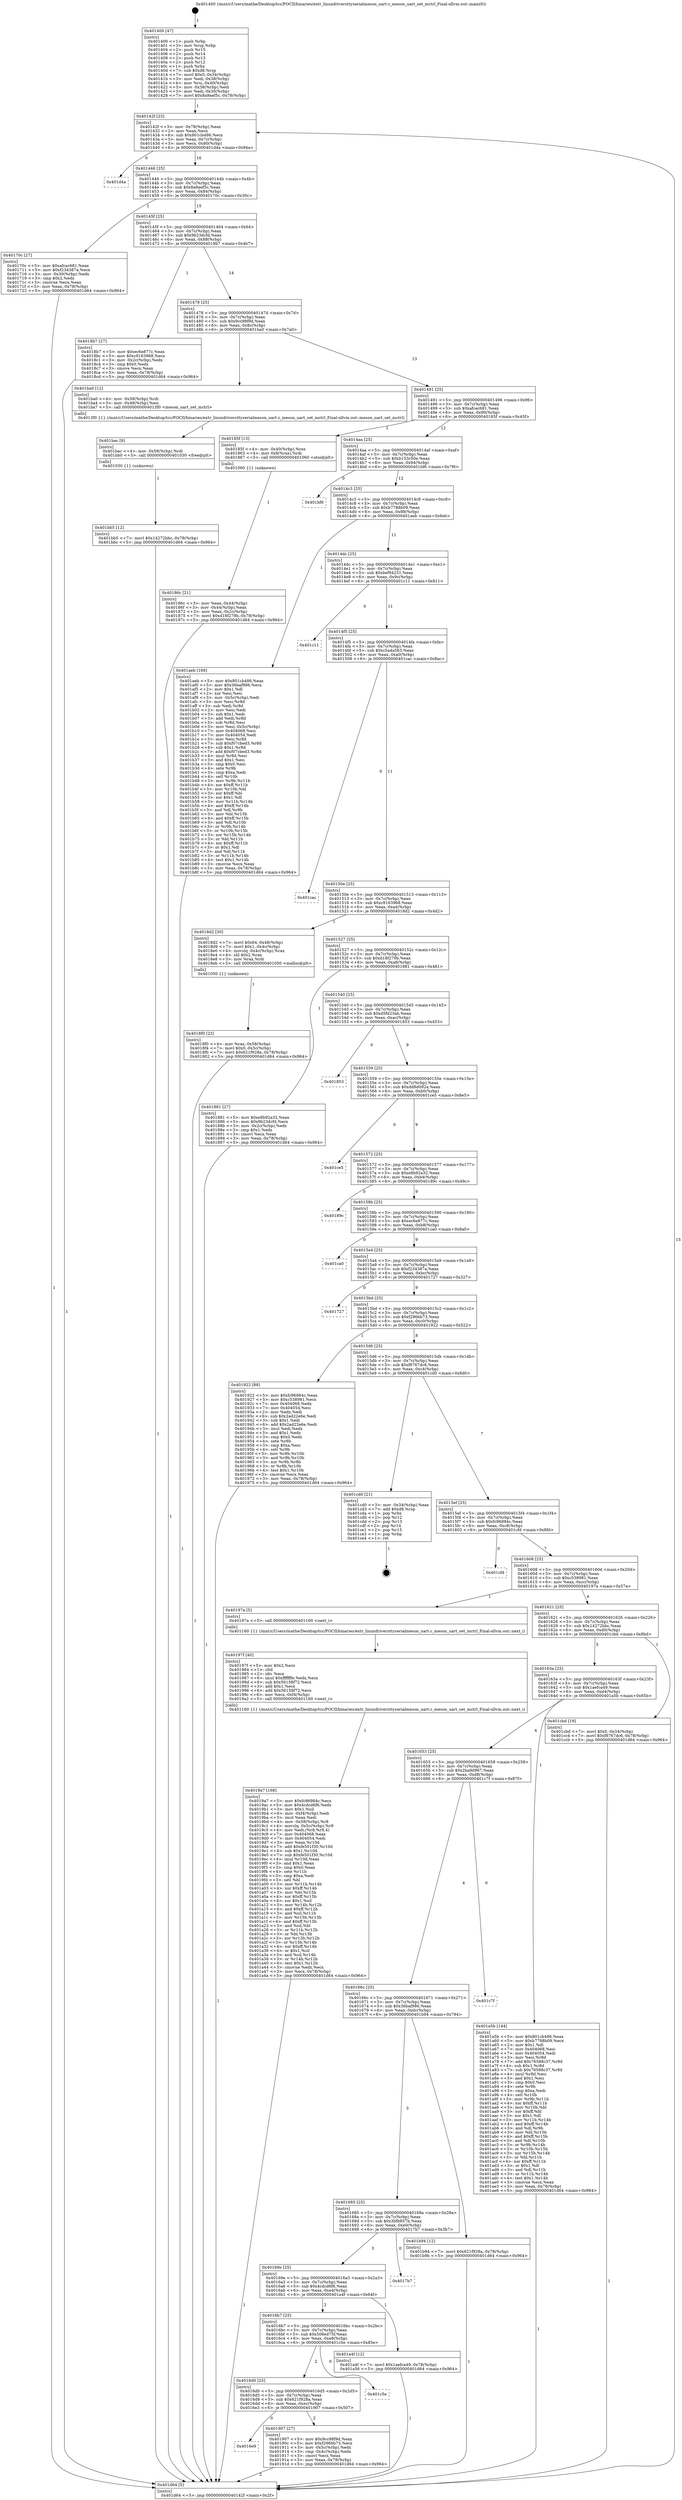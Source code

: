 digraph "0x401400" {
  label = "0x401400 (/mnt/c/Users/mathe/Desktop/tcc/POCII/binaries/extr_linuxdriversttyserialmeson_uart.c_meson_uart_set_mctrl_Final-ollvm.out::main(0))"
  labelloc = "t"
  node[shape=record]

  Entry [label="",width=0.3,height=0.3,shape=circle,fillcolor=black,style=filled]
  "0x40142f" [label="{
     0x40142f [23]\l
     | [instrs]\l
     &nbsp;&nbsp;0x40142f \<+3\>: mov -0x78(%rbp),%eax\l
     &nbsp;&nbsp;0x401432 \<+2\>: mov %eax,%ecx\l
     &nbsp;&nbsp;0x401434 \<+6\>: sub $0x801cb486,%ecx\l
     &nbsp;&nbsp;0x40143a \<+3\>: mov %eax,-0x7c(%rbp)\l
     &nbsp;&nbsp;0x40143d \<+3\>: mov %ecx,-0x80(%rbp)\l
     &nbsp;&nbsp;0x401440 \<+6\>: je 0000000000401d4a \<main+0x94a\>\l
  }"]
  "0x401d4a" [label="{
     0x401d4a\l
  }", style=dashed]
  "0x401446" [label="{
     0x401446 [25]\l
     | [instrs]\l
     &nbsp;&nbsp;0x401446 \<+5\>: jmp 000000000040144b \<main+0x4b\>\l
     &nbsp;&nbsp;0x40144b \<+3\>: mov -0x7c(%rbp),%eax\l
     &nbsp;&nbsp;0x40144e \<+5\>: sub $0x8a9aef5c,%eax\l
     &nbsp;&nbsp;0x401453 \<+6\>: mov %eax,-0x84(%rbp)\l
     &nbsp;&nbsp;0x401459 \<+6\>: je 000000000040170c \<main+0x30c\>\l
  }"]
  Exit [label="",width=0.3,height=0.3,shape=circle,fillcolor=black,style=filled,peripheries=2]
  "0x40170c" [label="{
     0x40170c [27]\l
     | [instrs]\l
     &nbsp;&nbsp;0x40170c \<+5\>: mov $0xafcac681,%eax\l
     &nbsp;&nbsp;0x401711 \<+5\>: mov $0xf234387a,%ecx\l
     &nbsp;&nbsp;0x401716 \<+3\>: mov -0x30(%rbp),%edx\l
     &nbsp;&nbsp;0x401719 \<+3\>: cmp $0x2,%edx\l
     &nbsp;&nbsp;0x40171c \<+3\>: cmovne %ecx,%eax\l
     &nbsp;&nbsp;0x40171f \<+3\>: mov %eax,-0x78(%rbp)\l
     &nbsp;&nbsp;0x401722 \<+5\>: jmp 0000000000401d64 \<main+0x964\>\l
  }"]
  "0x40145f" [label="{
     0x40145f [25]\l
     | [instrs]\l
     &nbsp;&nbsp;0x40145f \<+5\>: jmp 0000000000401464 \<main+0x64\>\l
     &nbsp;&nbsp;0x401464 \<+3\>: mov -0x7c(%rbp),%eax\l
     &nbsp;&nbsp;0x401467 \<+5\>: sub $0x9b23dcfd,%eax\l
     &nbsp;&nbsp;0x40146c \<+6\>: mov %eax,-0x88(%rbp)\l
     &nbsp;&nbsp;0x401472 \<+6\>: je 00000000004018b7 \<main+0x4b7\>\l
  }"]
  "0x401d64" [label="{
     0x401d64 [5]\l
     | [instrs]\l
     &nbsp;&nbsp;0x401d64 \<+5\>: jmp 000000000040142f \<main+0x2f\>\l
  }"]
  "0x401400" [label="{
     0x401400 [47]\l
     | [instrs]\l
     &nbsp;&nbsp;0x401400 \<+1\>: push %rbp\l
     &nbsp;&nbsp;0x401401 \<+3\>: mov %rsp,%rbp\l
     &nbsp;&nbsp;0x401404 \<+2\>: push %r15\l
     &nbsp;&nbsp;0x401406 \<+2\>: push %r14\l
     &nbsp;&nbsp;0x401408 \<+2\>: push %r13\l
     &nbsp;&nbsp;0x40140a \<+2\>: push %r12\l
     &nbsp;&nbsp;0x40140c \<+1\>: push %rbx\l
     &nbsp;&nbsp;0x40140d \<+7\>: sub $0xd8,%rsp\l
     &nbsp;&nbsp;0x401414 \<+7\>: movl $0x0,-0x34(%rbp)\l
     &nbsp;&nbsp;0x40141b \<+3\>: mov %edi,-0x38(%rbp)\l
     &nbsp;&nbsp;0x40141e \<+4\>: mov %rsi,-0x40(%rbp)\l
     &nbsp;&nbsp;0x401422 \<+3\>: mov -0x38(%rbp),%edi\l
     &nbsp;&nbsp;0x401425 \<+3\>: mov %edi,-0x30(%rbp)\l
     &nbsp;&nbsp;0x401428 \<+7\>: movl $0x8a9aef5c,-0x78(%rbp)\l
  }"]
  "0x401bb5" [label="{
     0x401bb5 [12]\l
     | [instrs]\l
     &nbsp;&nbsp;0x401bb5 \<+7\>: movl $0x14272bbc,-0x78(%rbp)\l
     &nbsp;&nbsp;0x401bbc \<+5\>: jmp 0000000000401d64 \<main+0x964\>\l
  }"]
  "0x4018b7" [label="{
     0x4018b7 [27]\l
     | [instrs]\l
     &nbsp;&nbsp;0x4018b7 \<+5\>: mov $0xec6e877c,%eax\l
     &nbsp;&nbsp;0x4018bc \<+5\>: mov $0xc9163968,%ecx\l
     &nbsp;&nbsp;0x4018c1 \<+3\>: mov -0x2c(%rbp),%edx\l
     &nbsp;&nbsp;0x4018c4 \<+3\>: cmp $0x0,%edx\l
     &nbsp;&nbsp;0x4018c7 \<+3\>: cmove %ecx,%eax\l
     &nbsp;&nbsp;0x4018ca \<+3\>: mov %eax,-0x78(%rbp)\l
     &nbsp;&nbsp;0x4018cd \<+5\>: jmp 0000000000401d64 \<main+0x964\>\l
  }"]
  "0x401478" [label="{
     0x401478 [25]\l
     | [instrs]\l
     &nbsp;&nbsp;0x401478 \<+5\>: jmp 000000000040147d \<main+0x7d\>\l
     &nbsp;&nbsp;0x40147d \<+3\>: mov -0x7c(%rbp),%eax\l
     &nbsp;&nbsp;0x401480 \<+5\>: sub $0x9cc98f9d,%eax\l
     &nbsp;&nbsp;0x401485 \<+6\>: mov %eax,-0x8c(%rbp)\l
     &nbsp;&nbsp;0x40148b \<+6\>: je 0000000000401ba0 \<main+0x7a0\>\l
  }"]
  "0x401bac" [label="{
     0x401bac [9]\l
     | [instrs]\l
     &nbsp;&nbsp;0x401bac \<+4\>: mov -0x58(%rbp),%rdi\l
     &nbsp;&nbsp;0x401bb0 \<+5\>: call 0000000000401030 \<free@plt\>\l
     | [calls]\l
     &nbsp;&nbsp;0x401030 \{1\} (unknown)\l
  }"]
  "0x401ba0" [label="{
     0x401ba0 [12]\l
     | [instrs]\l
     &nbsp;&nbsp;0x401ba0 \<+4\>: mov -0x58(%rbp),%rdi\l
     &nbsp;&nbsp;0x401ba4 \<+3\>: mov -0x48(%rbp),%esi\l
     &nbsp;&nbsp;0x401ba7 \<+5\>: call 00000000004013f0 \<meson_uart_set_mctrl\>\l
     | [calls]\l
     &nbsp;&nbsp;0x4013f0 \{1\} (/mnt/c/Users/mathe/Desktop/tcc/POCII/binaries/extr_linuxdriversttyserialmeson_uart.c_meson_uart_set_mctrl_Final-ollvm.out::meson_uart_set_mctrl)\l
  }"]
  "0x401491" [label="{
     0x401491 [25]\l
     | [instrs]\l
     &nbsp;&nbsp;0x401491 \<+5\>: jmp 0000000000401496 \<main+0x96\>\l
     &nbsp;&nbsp;0x401496 \<+3\>: mov -0x7c(%rbp),%eax\l
     &nbsp;&nbsp;0x401499 \<+5\>: sub $0xafcac681,%eax\l
     &nbsp;&nbsp;0x40149e \<+6\>: mov %eax,-0x90(%rbp)\l
     &nbsp;&nbsp;0x4014a4 \<+6\>: je 000000000040185f \<main+0x45f\>\l
  }"]
  "0x4019a7" [label="{
     0x4019a7 [168]\l
     | [instrs]\l
     &nbsp;&nbsp;0x4019a7 \<+5\>: mov $0xfc96984c,%ecx\l
     &nbsp;&nbsp;0x4019ac \<+5\>: mov $0x4cdcd6f6,%edx\l
     &nbsp;&nbsp;0x4019b1 \<+3\>: mov $0x1,%sil\l
     &nbsp;&nbsp;0x4019b4 \<+6\>: mov -0xf4(%rbp),%edi\l
     &nbsp;&nbsp;0x4019ba \<+3\>: imul %eax,%edi\l
     &nbsp;&nbsp;0x4019bd \<+4\>: mov -0x58(%rbp),%r8\l
     &nbsp;&nbsp;0x4019c1 \<+4\>: movslq -0x5c(%rbp),%r9\l
     &nbsp;&nbsp;0x4019c5 \<+4\>: mov %edi,(%r8,%r9,4)\l
     &nbsp;&nbsp;0x4019c9 \<+7\>: mov 0x404068,%eax\l
     &nbsp;&nbsp;0x4019d0 \<+7\>: mov 0x404054,%edi\l
     &nbsp;&nbsp;0x4019d7 \<+3\>: mov %eax,%r10d\l
     &nbsp;&nbsp;0x4019da \<+7\>: add $0xfe501f30,%r10d\l
     &nbsp;&nbsp;0x4019e1 \<+4\>: sub $0x1,%r10d\l
     &nbsp;&nbsp;0x4019e5 \<+7\>: sub $0xfe501f30,%r10d\l
     &nbsp;&nbsp;0x4019ec \<+4\>: imul %r10d,%eax\l
     &nbsp;&nbsp;0x4019f0 \<+3\>: and $0x1,%eax\l
     &nbsp;&nbsp;0x4019f3 \<+3\>: cmp $0x0,%eax\l
     &nbsp;&nbsp;0x4019f6 \<+4\>: sete %r11b\l
     &nbsp;&nbsp;0x4019fa \<+3\>: cmp $0xa,%edi\l
     &nbsp;&nbsp;0x4019fd \<+3\>: setl %bl\l
     &nbsp;&nbsp;0x401a00 \<+3\>: mov %r11b,%r14b\l
     &nbsp;&nbsp;0x401a03 \<+4\>: xor $0xff,%r14b\l
     &nbsp;&nbsp;0x401a07 \<+3\>: mov %bl,%r15b\l
     &nbsp;&nbsp;0x401a0a \<+4\>: xor $0xff,%r15b\l
     &nbsp;&nbsp;0x401a0e \<+4\>: xor $0x1,%sil\l
     &nbsp;&nbsp;0x401a12 \<+3\>: mov %r14b,%r12b\l
     &nbsp;&nbsp;0x401a15 \<+4\>: and $0xff,%r12b\l
     &nbsp;&nbsp;0x401a19 \<+3\>: and %sil,%r11b\l
     &nbsp;&nbsp;0x401a1c \<+3\>: mov %r15b,%r13b\l
     &nbsp;&nbsp;0x401a1f \<+4\>: and $0xff,%r13b\l
     &nbsp;&nbsp;0x401a23 \<+3\>: and %sil,%bl\l
     &nbsp;&nbsp;0x401a26 \<+3\>: or %r11b,%r12b\l
     &nbsp;&nbsp;0x401a29 \<+3\>: or %bl,%r13b\l
     &nbsp;&nbsp;0x401a2c \<+3\>: xor %r13b,%r12b\l
     &nbsp;&nbsp;0x401a2f \<+3\>: or %r15b,%r14b\l
     &nbsp;&nbsp;0x401a32 \<+4\>: xor $0xff,%r14b\l
     &nbsp;&nbsp;0x401a36 \<+4\>: or $0x1,%sil\l
     &nbsp;&nbsp;0x401a3a \<+3\>: and %sil,%r14b\l
     &nbsp;&nbsp;0x401a3d \<+3\>: or %r14b,%r12b\l
     &nbsp;&nbsp;0x401a40 \<+4\>: test $0x1,%r12b\l
     &nbsp;&nbsp;0x401a44 \<+3\>: cmovne %edx,%ecx\l
     &nbsp;&nbsp;0x401a47 \<+3\>: mov %ecx,-0x78(%rbp)\l
     &nbsp;&nbsp;0x401a4a \<+5\>: jmp 0000000000401d64 \<main+0x964\>\l
  }"]
  "0x40185f" [label="{
     0x40185f [13]\l
     | [instrs]\l
     &nbsp;&nbsp;0x40185f \<+4\>: mov -0x40(%rbp),%rax\l
     &nbsp;&nbsp;0x401863 \<+4\>: mov 0x8(%rax),%rdi\l
     &nbsp;&nbsp;0x401867 \<+5\>: call 0000000000401060 \<atoi@plt\>\l
     | [calls]\l
     &nbsp;&nbsp;0x401060 \{1\} (unknown)\l
  }"]
  "0x4014aa" [label="{
     0x4014aa [25]\l
     | [instrs]\l
     &nbsp;&nbsp;0x4014aa \<+5\>: jmp 00000000004014af \<main+0xaf\>\l
     &nbsp;&nbsp;0x4014af \<+3\>: mov -0x7c(%rbp),%eax\l
     &nbsp;&nbsp;0x4014b2 \<+5\>: sub $0xb153c50e,%eax\l
     &nbsp;&nbsp;0x4014b7 \<+6\>: mov %eax,-0x94(%rbp)\l
     &nbsp;&nbsp;0x4014bd \<+6\>: je 0000000000401bf6 \<main+0x7f6\>\l
  }"]
  "0x40186c" [label="{
     0x40186c [21]\l
     | [instrs]\l
     &nbsp;&nbsp;0x40186c \<+3\>: mov %eax,-0x44(%rbp)\l
     &nbsp;&nbsp;0x40186f \<+3\>: mov -0x44(%rbp),%eax\l
     &nbsp;&nbsp;0x401872 \<+3\>: mov %eax,-0x2c(%rbp)\l
     &nbsp;&nbsp;0x401875 \<+7\>: movl $0xd18f279b,-0x78(%rbp)\l
     &nbsp;&nbsp;0x40187c \<+5\>: jmp 0000000000401d64 \<main+0x964\>\l
  }"]
  "0x40197f" [label="{
     0x40197f [40]\l
     | [instrs]\l
     &nbsp;&nbsp;0x40197f \<+5\>: mov $0x2,%ecx\l
     &nbsp;&nbsp;0x401984 \<+1\>: cltd\l
     &nbsp;&nbsp;0x401985 \<+2\>: idiv %ecx\l
     &nbsp;&nbsp;0x401987 \<+6\>: imul $0xfffffffe,%edx,%ecx\l
     &nbsp;&nbsp;0x40198d \<+6\>: sub $0x56158f72,%ecx\l
     &nbsp;&nbsp;0x401993 \<+3\>: add $0x1,%ecx\l
     &nbsp;&nbsp;0x401996 \<+6\>: add $0x56158f72,%ecx\l
     &nbsp;&nbsp;0x40199c \<+6\>: mov %ecx,-0xf4(%rbp)\l
     &nbsp;&nbsp;0x4019a2 \<+5\>: call 0000000000401160 \<next_i\>\l
     | [calls]\l
     &nbsp;&nbsp;0x401160 \{1\} (/mnt/c/Users/mathe/Desktop/tcc/POCII/binaries/extr_linuxdriversttyserialmeson_uart.c_meson_uart_set_mctrl_Final-ollvm.out::next_i)\l
  }"]
  "0x401bf6" [label="{
     0x401bf6\l
  }", style=dashed]
  "0x4014c3" [label="{
     0x4014c3 [25]\l
     | [instrs]\l
     &nbsp;&nbsp;0x4014c3 \<+5\>: jmp 00000000004014c8 \<main+0xc8\>\l
     &nbsp;&nbsp;0x4014c8 \<+3\>: mov -0x7c(%rbp),%eax\l
     &nbsp;&nbsp;0x4014cb \<+5\>: sub $0xb7788b09,%eax\l
     &nbsp;&nbsp;0x4014d0 \<+6\>: mov %eax,-0x98(%rbp)\l
     &nbsp;&nbsp;0x4014d6 \<+6\>: je 0000000000401aeb \<main+0x6eb\>\l
  }"]
  "0x4016e9" [label="{
     0x4016e9\l
  }", style=dashed]
  "0x401aeb" [label="{
     0x401aeb [169]\l
     | [instrs]\l
     &nbsp;&nbsp;0x401aeb \<+5\>: mov $0x801cb486,%eax\l
     &nbsp;&nbsp;0x401af0 \<+5\>: mov $0x36baf986,%ecx\l
     &nbsp;&nbsp;0x401af5 \<+2\>: mov $0x1,%dl\l
     &nbsp;&nbsp;0x401af7 \<+2\>: xor %esi,%esi\l
     &nbsp;&nbsp;0x401af9 \<+3\>: mov -0x5c(%rbp),%edi\l
     &nbsp;&nbsp;0x401afc \<+3\>: mov %esi,%r8d\l
     &nbsp;&nbsp;0x401aff \<+3\>: sub %edi,%r8d\l
     &nbsp;&nbsp;0x401b02 \<+2\>: mov %esi,%edi\l
     &nbsp;&nbsp;0x401b04 \<+3\>: sub $0x1,%edi\l
     &nbsp;&nbsp;0x401b07 \<+3\>: add %edi,%r8d\l
     &nbsp;&nbsp;0x401b0a \<+3\>: sub %r8d,%esi\l
     &nbsp;&nbsp;0x401b0d \<+3\>: mov %esi,-0x5c(%rbp)\l
     &nbsp;&nbsp;0x401b10 \<+7\>: mov 0x404068,%esi\l
     &nbsp;&nbsp;0x401b17 \<+7\>: mov 0x404054,%edi\l
     &nbsp;&nbsp;0x401b1e \<+3\>: mov %esi,%r8d\l
     &nbsp;&nbsp;0x401b21 \<+7\>: sub $0xf07cbed3,%r8d\l
     &nbsp;&nbsp;0x401b28 \<+4\>: sub $0x1,%r8d\l
     &nbsp;&nbsp;0x401b2c \<+7\>: add $0xf07cbed3,%r8d\l
     &nbsp;&nbsp;0x401b33 \<+4\>: imul %r8d,%esi\l
     &nbsp;&nbsp;0x401b37 \<+3\>: and $0x1,%esi\l
     &nbsp;&nbsp;0x401b3a \<+3\>: cmp $0x0,%esi\l
     &nbsp;&nbsp;0x401b3d \<+4\>: sete %r9b\l
     &nbsp;&nbsp;0x401b41 \<+3\>: cmp $0xa,%edi\l
     &nbsp;&nbsp;0x401b44 \<+4\>: setl %r10b\l
     &nbsp;&nbsp;0x401b48 \<+3\>: mov %r9b,%r11b\l
     &nbsp;&nbsp;0x401b4b \<+4\>: xor $0xff,%r11b\l
     &nbsp;&nbsp;0x401b4f \<+3\>: mov %r10b,%bl\l
     &nbsp;&nbsp;0x401b52 \<+3\>: xor $0xff,%bl\l
     &nbsp;&nbsp;0x401b55 \<+3\>: xor $0x1,%dl\l
     &nbsp;&nbsp;0x401b58 \<+3\>: mov %r11b,%r14b\l
     &nbsp;&nbsp;0x401b5b \<+4\>: and $0xff,%r14b\l
     &nbsp;&nbsp;0x401b5f \<+3\>: and %dl,%r9b\l
     &nbsp;&nbsp;0x401b62 \<+3\>: mov %bl,%r15b\l
     &nbsp;&nbsp;0x401b65 \<+4\>: and $0xff,%r15b\l
     &nbsp;&nbsp;0x401b69 \<+3\>: and %dl,%r10b\l
     &nbsp;&nbsp;0x401b6c \<+3\>: or %r9b,%r14b\l
     &nbsp;&nbsp;0x401b6f \<+3\>: or %r10b,%r15b\l
     &nbsp;&nbsp;0x401b72 \<+3\>: xor %r15b,%r14b\l
     &nbsp;&nbsp;0x401b75 \<+3\>: or %bl,%r11b\l
     &nbsp;&nbsp;0x401b78 \<+4\>: xor $0xff,%r11b\l
     &nbsp;&nbsp;0x401b7c \<+3\>: or $0x1,%dl\l
     &nbsp;&nbsp;0x401b7f \<+3\>: and %dl,%r11b\l
     &nbsp;&nbsp;0x401b82 \<+3\>: or %r11b,%r14b\l
     &nbsp;&nbsp;0x401b85 \<+4\>: test $0x1,%r14b\l
     &nbsp;&nbsp;0x401b89 \<+3\>: cmovne %ecx,%eax\l
     &nbsp;&nbsp;0x401b8c \<+3\>: mov %eax,-0x78(%rbp)\l
     &nbsp;&nbsp;0x401b8f \<+5\>: jmp 0000000000401d64 \<main+0x964\>\l
  }"]
  "0x4014dc" [label="{
     0x4014dc [25]\l
     | [instrs]\l
     &nbsp;&nbsp;0x4014dc \<+5\>: jmp 00000000004014e1 \<main+0xe1\>\l
     &nbsp;&nbsp;0x4014e1 \<+3\>: mov -0x7c(%rbp),%eax\l
     &nbsp;&nbsp;0x4014e4 \<+5\>: sub $0xbef94231,%eax\l
     &nbsp;&nbsp;0x4014e9 \<+6\>: mov %eax,-0x9c(%rbp)\l
     &nbsp;&nbsp;0x4014ef \<+6\>: je 0000000000401c11 \<main+0x811\>\l
  }"]
  "0x401907" [label="{
     0x401907 [27]\l
     | [instrs]\l
     &nbsp;&nbsp;0x401907 \<+5\>: mov $0x9cc98f9d,%eax\l
     &nbsp;&nbsp;0x40190c \<+5\>: mov $0xf296bb73,%ecx\l
     &nbsp;&nbsp;0x401911 \<+3\>: mov -0x5c(%rbp),%edx\l
     &nbsp;&nbsp;0x401914 \<+3\>: cmp -0x4c(%rbp),%edx\l
     &nbsp;&nbsp;0x401917 \<+3\>: cmovl %ecx,%eax\l
     &nbsp;&nbsp;0x40191a \<+3\>: mov %eax,-0x78(%rbp)\l
     &nbsp;&nbsp;0x40191d \<+5\>: jmp 0000000000401d64 \<main+0x964\>\l
  }"]
  "0x401c11" [label="{
     0x401c11\l
  }", style=dashed]
  "0x4014f5" [label="{
     0x4014f5 [25]\l
     | [instrs]\l
     &nbsp;&nbsp;0x4014f5 \<+5\>: jmp 00000000004014fa \<main+0xfa\>\l
     &nbsp;&nbsp;0x4014fa \<+3\>: mov -0x7c(%rbp),%eax\l
     &nbsp;&nbsp;0x4014fd \<+5\>: sub $0xc5a4a563,%eax\l
     &nbsp;&nbsp;0x401502 \<+6\>: mov %eax,-0xa0(%rbp)\l
     &nbsp;&nbsp;0x401508 \<+6\>: je 0000000000401cac \<main+0x8ac\>\l
  }"]
  "0x4016d0" [label="{
     0x4016d0 [25]\l
     | [instrs]\l
     &nbsp;&nbsp;0x4016d0 \<+5\>: jmp 00000000004016d5 \<main+0x2d5\>\l
     &nbsp;&nbsp;0x4016d5 \<+3\>: mov -0x7c(%rbp),%eax\l
     &nbsp;&nbsp;0x4016d8 \<+5\>: sub $0x621f928a,%eax\l
     &nbsp;&nbsp;0x4016dd \<+6\>: mov %eax,-0xec(%rbp)\l
     &nbsp;&nbsp;0x4016e3 \<+6\>: je 0000000000401907 \<main+0x507\>\l
  }"]
  "0x401cac" [label="{
     0x401cac\l
  }", style=dashed]
  "0x40150e" [label="{
     0x40150e [25]\l
     | [instrs]\l
     &nbsp;&nbsp;0x40150e \<+5\>: jmp 0000000000401513 \<main+0x113\>\l
     &nbsp;&nbsp;0x401513 \<+3\>: mov -0x7c(%rbp),%eax\l
     &nbsp;&nbsp;0x401516 \<+5\>: sub $0xc9163968,%eax\l
     &nbsp;&nbsp;0x40151b \<+6\>: mov %eax,-0xa4(%rbp)\l
     &nbsp;&nbsp;0x401521 \<+6\>: je 00000000004018d2 \<main+0x4d2\>\l
  }"]
  "0x401c5e" [label="{
     0x401c5e\l
  }", style=dashed]
  "0x4018d2" [label="{
     0x4018d2 [30]\l
     | [instrs]\l
     &nbsp;&nbsp;0x4018d2 \<+7\>: movl $0x64,-0x48(%rbp)\l
     &nbsp;&nbsp;0x4018d9 \<+7\>: movl $0x1,-0x4c(%rbp)\l
     &nbsp;&nbsp;0x4018e0 \<+4\>: movslq -0x4c(%rbp),%rax\l
     &nbsp;&nbsp;0x4018e4 \<+4\>: shl $0x2,%rax\l
     &nbsp;&nbsp;0x4018e8 \<+3\>: mov %rax,%rdi\l
     &nbsp;&nbsp;0x4018eb \<+5\>: call 0000000000401050 \<malloc@plt\>\l
     | [calls]\l
     &nbsp;&nbsp;0x401050 \{1\} (unknown)\l
  }"]
  "0x401527" [label="{
     0x401527 [25]\l
     | [instrs]\l
     &nbsp;&nbsp;0x401527 \<+5\>: jmp 000000000040152c \<main+0x12c\>\l
     &nbsp;&nbsp;0x40152c \<+3\>: mov -0x7c(%rbp),%eax\l
     &nbsp;&nbsp;0x40152f \<+5\>: sub $0xd18f279b,%eax\l
     &nbsp;&nbsp;0x401534 \<+6\>: mov %eax,-0xa8(%rbp)\l
     &nbsp;&nbsp;0x40153a \<+6\>: je 0000000000401881 \<main+0x481\>\l
  }"]
  "0x4016b7" [label="{
     0x4016b7 [25]\l
     | [instrs]\l
     &nbsp;&nbsp;0x4016b7 \<+5\>: jmp 00000000004016bc \<main+0x2bc\>\l
     &nbsp;&nbsp;0x4016bc \<+3\>: mov -0x7c(%rbp),%eax\l
     &nbsp;&nbsp;0x4016bf \<+5\>: sub $0x508ed75f,%eax\l
     &nbsp;&nbsp;0x4016c4 \<+6\>: mov %eax,-0xe8(%rbp)\l
     &nbsp;&nbsp;0x4016ca \<+6\>: je 0000000000401c5e \<main+0x85e\>\l
  }"]
  "0x401881" [label="{
     0x401881 [27]\l
     | [instrs]\l
     &nbsp;&nbsp;0x401881 \<+5\>: mov $0xe8b92a32,%eax\l
     &nbsp;&nbsp;0x401886 \<+5\>: mov $0x9b23dcfd,%ecx\l
     &nbsp;&nbsp;0x40188b \<+3\>: mov -0x2c(%rbp),%edx\l
     &nbsp;&nbsp;0x40188e \<+3\>: cmp $0x1,%edx\l
     &nbsp;&nbsp;0x401891 \<+3\>: cmovl %ecx,%eax\l
     &nbsp;&nbsp;0x401894 \<+3\>: mov %eax,-0x78(%rbp)\l
     &nbsp;&nbsp;0x401897 \<+5\>: jmp 0000000000401d64 \<main+0x964\>\l
  }"]
  "0x401540" [label="{
     0x401540 [25]\l
     | [instrs]\l
     &nbsp;&nbsp;0x401540 \<+5\>: jmp 0000000000401545 \<main+0x145\>\l
     &nbsp;&nbsp;0x401545 \<+3\>: mov -0x7c(%rbp),%eax\l
     &nbsp;&nbsp;0x401548 \<+5\>: sub $0xd5fd23ab,%eax\l
     &nbsp;&nbsp;0x40154d \<+6\>: mov %eax,-0xac(%rbp)\l
     &nbsp;&nbsp;0x401553 \<+6\>: je 0000000000401853 \<main+0x453\>\l
  }"]
  "0x4018f0" [label="{
     0x4018f0 [23]\l
     | [instrs]\l
     &nbsp;&nbsp;0x4018f0 \<+4\>: mov %rax,-0x58(%rbp)\l
     &nbsp;&nbsp;0x4018f4 \<+7\>: movl $0x0,-0x5c(%rbp)\l
     &nbsp;&nbsp;0x4018fb \<+7\>: movl $0x621f928a,-0x78(%rbp)\l
     &nbsp;&nbsp;0x401902 \<+5\>: jmp 0000000000401d64 \<main+0x964\>\l
  }"]
  "0x401a4f" [label="{
     0x401a4f [12]\l
     | [instrs]\l
     &nbsp;&nbsp;0x401a4f \<+7\>: movl $0x1aefca49,-0x78(%rbp)\l
     &nbsp;&nbsp;0x401a56 \<+5\>: jmp 0000000000401d64 \<main+0x964\>\l
  }"]
  "0x401853" [label="{
     0x401853\l
  }", style=dashed]
  "0x401559" [label="{
     0x401559 [25]\l
     | [instrs]\l
     &nbsp;&nbsp;0x401559 \<+5\>: jmp 000000000040155e \<main+0x15e\>\l
     &nbsp;&nbsp;0x40155e \<+3\>: mov -0x7c(%rbp),%eax\l
     &nbsp;&nbsp;0x401561 \<+5\>: sub $0xdd8d092a,%eax\l
     &nbsp;&nbsp;0x401566 \<+6\>: mov %eax,-0xb0(%rbp)\l
     &nbsp;&nbsp;0x40156c \<+6\>: je 0000000000401ce5 \<main+0x8e5\>\l
  }"]
  "0x40169e" [label="{
     0x40169e [25]\l
     | [instrs]\l
     &nbsp;&nbsp;0x40169e \<+5\>: jmp 00000000004016a3 \<main+0x2a3\>\l
     &nbsp;&nbsp;0x4016a3 \<+3\>: mov -0x7c(%rbp),%eax\l
     &nbsp;&nbsp;0x4016a6 \<+5\>: sub $0x4cdcd6f6,%eax\l
     &nbsp;&nbsp;0x4016ab \<+6\>: mov %eax,-0xe4(%rbp)\l
     &nbsp;&nbsp;0x4016b1 \<+6\>: je 0000000000401a4f \<main+0x64f\>\l
  }"]
  "0x401ce5" [label="{
     0x401ce5\l
  }", style=dashed]
  "0x401572" [label="{
     0x401572 [25]\l
     | [instrs]\l
     &nbsp;&nbsp;0x401572 \<+5\>: jmp 0000000000401577 \<main+0x177\>\l
     &nbsp;&nbsp;0x401577 \<+3\>: mov -0x7c(%rbp),%eax\l
     &nbsp;&nbsp;0x40157a \<+5\>: sub $0xe8b92a32,%eax\l
     &nbsp;&nbsp;0x40157f \<+6\>: mov %eax,-0xb4(%rbp)\l
     &nbsp;&nbsp;0x401585 \<+6\>: je 000000000040189c \<main+0x49c\>\l
  }"]
  "0x4017b7" [label="{
     0x4017b7\l
  }", style=dashed]
  "0x40189c" [label="{
     0x40189c\l
  }", style=dashed]
  "0x40158b" [label="{
     0x40158b [25]\l
     | [instrs]\l
     &nbsp;&nbsp;0x40158b \<+5\>: jmp 0000000000401590 \<main+0x190\>\l
     &nbsp;&nbsp;0x401590 \<+3\>: mov -0x7c(%rbp),%eax\l
     &nbsp;&nbsp;0x401593 \<+5\>: sub $0xec6e877c,%eax\l
     &nbsp;&nbsp;0x401598 \<+6\>: mov %eax,-0xb8(%rbp)\l
     &nbsp;&nbsp;0x40159e \<+6\>: je 0000000000401ca0 \<main+0x8a0\>\l
  }"]
  "0x401685" [label="{
     0x401685 [25]\l
     | [instrs]\l
     &nbsp;&nbsp;0x401685 \<+5\>: jmp 000000000040168a \<main+0x28a\>\l
     &nbsp;&nbsp;0x40168a \<+3\>: mov -0x7c(%rbp),%eax\l
     &nbsp;&nbsp;0x40168d \<+5\>: sub $0x3bfb857b,%eax\l
     &nbsp;&nbsp;0x401692 \<+6\>: mov %eax,-0xe0(%rbp)\l
     &nbsp;&nbsp;0x401698 \<+6\>: je 00000000004017b7 \<main+0x3b7\>\l
  }"]
  "0x401ca0" [label="{
     0x401ca0\l
  }", style=dashed]
  "0x4015a4" [label="{
     0x4015a4 [25]\l
     | [instrs]\l
     &nbsp;&nbsp;0x4015a4 \<+5\>: jmp 00000000004015a9 \<main+0x1a9\>\l
     &nbsp;&nbsp;0x4015a9 \<+3\>: mov -0x7c(%rbp),%eax\l
     &nbsp;&nbsp;0x4015ac \<+5\>: sub $0xf234387a,%eax\l
     &nbsp;&nbsp;0x4015b1 \<+6\>: mov %eax,-0xbc(%rbp)\l
     &nbsp;&nbsp;0x4015b7 \<+6\>: je 0000000000401727 \<main+0x327\>\l
  }"]
  "0x401b94" [label="{
     0x401b94 [12]\l
     | [instrs]\l
     &nbsp;&nbsp;0x401b94 \<+7\>: movl $0x621f928a,-0x78(%rbp)\l
     &nbsp;&nbsp;0x401b9b \<+5\>: jmp 0000000000401d64 \<main+0x964\>\l
  }"]
  "0x401727" [label="{
     0x401727\l
  }", style=dashed]
  "0x4015bd" [label="{
     0x4015bd [25]\l
     | [instrs]\l
     &nbsp;&nbsp;0x4015bd \<+5\>: jmp 00000000004015c2 \<main+0x1c2\>\l
     &nbsp;&nbsp;0x4015c2 \<+3\>: mov -0x7c(%rbp),%eax\l
     &nbsp;&nbsp;0x4015c5 \<+5\>: sub $0xf296bb73,%eax\l
     &nbsp;&nbsp;0x4015ca \<+6\>: mov %eax,-0xc0(%rbp)\l
     &nbsp;&nbsp;0x4015d0 \<+6\>: je 0000000000401922 \<main+0x522\>\l
  }"]
  "0x40166c" [label="{
     0x40166c [25]\l
     | [instrs]\l
     &nbsp;&nbsp;0x40166c \<+5\>: jmp 0000000000401671 \<main+0x271\>\l
     &nbsp;&nbsp;0x401671 \<+3\>: mov -0x7c(%rbp),%eax\l
     &nbsp;&nbsp;0x401674 \<+5\>: sub $0x36baf986,%eax\l
     &nbsp;&nbsp;0x401679 \<+6\>: mov %eax,-0xdc(%rbp)\l
     &nbsp;&nbsp;0x40167f \<+6\>: je 0000000000401b94 \<main+0x794\>\l
  }"]
  "0x401922" [label="{
     0x401922 [88]\l
     | [instrs]\l
     &nbsp;&nbsp;0x401922 \<+5\>: mov $0xfc96984c,%eax\l
     &nbsp;&nbsp;0x401927 \<+5\>: mov $0xc538981,%ecx\l
     &nbsp;&nbsp;0x40192c \<+7\>: mov 0x404068,%edx\l
     &nbsp;&nbsp;0x401933 \<+7\>: mov 0x404054,%esi\l
     &nbsp;&nbsp;0x40193a \<+2\>: mov %edx,%edi\l
     &nbsp;&nbsp;0x40193c \<+6\>: sub $0x2ad22e6e,%edi\l
     &nbsp;&nbsp;0x401942 \<+3\>: sub $0x1,%edi\l
     &nbsp;&nbsp;0x401945 \<+6\>: add $0x2ad22e6e,%edi\l
     &nbsp;&nbsp;0x40194b \<+3\>: imul %edi,%edx\l
     &nbsp;&nbsp;0x40194e \<+3\>: and $0x1,%edx\l
     &nbsp;&nbsp;0x401951 \<+3\>: cmp $0x0,%edx\l
     &nbsp;&nbsp;0x401954 \<+4\>: sete %r8b\l
     &nbsp;&nbsp;0x401958 \<+3\>: cmp $0xa,%esi\l
     &nbsp;&nbsp;0x40195b \<+4\>: setl %r9b\l
     &nbsp;&nbsp;0x40195f \<+3\>: mov %r8b,%r10b\l
     &nbsp;&nbsp;0x401962 \<+3\>: and %r9b,%r10b\l
     &nbsp;&nbsp;0x401965 \<+3\>: xor %r9b,%r8b\l
     &nbsp;&nbsp;0x401968 \<+3\>: or %r8b,%r10b\l
     &nbsp;&nbsp;0x40196b \<+4\>: test $0x1,%r10b\l
     &nbsp;&nbsp;0x40196f \<+3\>: cmovne %ecx,%eax\l
     &nbsp;&nbsp;0x401972 \<+3\>: mov %eax,-0x78(%rbp)\l
     &nbsp;&nbsp;0x401975 \<+5\>: jmp 0000000000401d64 \<main+0x964\>\l
  }"]
  "0x4015d6" [label="{
     0x4015d6 [25]\l
     | [instrs]\l
     &nbsp;&nbsp;0x4015d6 \<+5\>: jmp 00000000004015db \<main+0x1db\>\l
     &nbsp;&nbsp;0x4015db \<+3\>: mov -0x7c(%rbp),%eax\l
     &nbsp;&nbsp;0x4015de \<+5\>: sub $0xf8767dc6,%eax\l
     &nbsp;&nbsp;0x4015e3 \<+6\>: mov %eax,-0xc4(%rbp)\l
     &nbsp;&nbsp;0x4015e9 \<+6\>: je 0000000000401cd0 \<main+0x8d0\>\l
  }"]
  "0x401c7f" [label="{
     0x401c7f\l
  }", style=dashed]
  "0x401cd0" [label="{
     0x401cd0 [21]\l
     | [instrs]\l
     &nbsp;&nbsp;0x401cd0 \<+3\>: mov -0x34(%rbp),%eax\l
     &nbsp;&nbsp;0x401cd3 \<+7\>: add $0xd8,%rsp\l
     &nbsp;&nbsp;0x401cda \<+1\>: pop %rbx\l
     &nbsp;&nbsp;0x401cdb \<+2\>: pop %r12\l
     &nbsp;&nbsp;0x401cdd \<+2\>: pop %r13\l
     &nbsp;&nbsp;0x401cdf \<+2\>: pop %r14\l
     &nbsp;&nbsp;0x401ce1 \<+2\>: pop %r15\l
     &nbsp;&nbsp;0x401ce3 \<+1\>: pop %rbp\l
     &nbsp;&nbsp;0x401ce4 \<+1\>: ret\l
  }"]
  "0x4015ef" [label="{
     0x4015ef [25]\l
     | [instrs]\l
     &nbsp;&nbsp;0x4015ef \<+5\>: jmp 00000000004015f4 \<main+0x1f4\>\l
     &nbsp;&nbsp;0x4015f4 \<+3\>: mov -0x7c(%rbp),%eax\l
     &nbsp;&nbsp;0x4015f7 \<+5\>: sub $0xfc96984c,%eax\l
     &nbsp;&nbsp;0x4015fc \<+6\>: mov %eax,-0xc8(%rbp)\l
     &nbsp;&nbsp;0x401602 \<+6\>: je 0000000000401cfd \<main+0x8fd\>\l
  }"]
  "0x401653" [label="{
     0x401653 [25]\l
     | [instrs]\l
     &nbsp;&nbsp;0x401653 \<+5\>: jmp 0000000000401658 \<main+0x258\>\l
     &nbsp;&nbsp;0x401658 \<+3\>: mov -0x7c(%rbp),%eax\l
     &nbsp;&nbsp;0x40165b \<+5\>: sub $0x2ba9d967,%eax\l
     &nbsp;&nbsp;0x401660 \<+6\>: mov %eax,-0xd8(%rbp)\l
     &nbsp;&nbsp;0x401666 \<+6\>: je 0000000000401c7f \<main+0x87f\>\l
  }"]
  "0x401cfd" [label="{
     0x401cfd\l
  }", style=dashed]
  "0x401608" [label="{
     0x401608 [25]\l
     | [instrs]\l
     &nbsp;&nbsp;0x401608 \<+5\>: jmp 000000000040160d \<main+0x20d\>\l
     &nbsp;&nbsp;0x40160d \<+3\>: mov -0x7c(%rbp),%eax\l
     &nbsp;&nbsp;0x401610 \<+5\>: sub $0xc538981,%eax\l
     &nbsp;&nbsp;0x401615 \<+6\>: mov %eax,-0xcc(%rbp)\l
     &nbsp;&nbsp;0x40161b \<+6\>: je 000000000040197a \<main+0x57a\>\l
  }"]
  "0x401a5b" [label="{
     0x401a5b [144]\l
     | [instrs]\l
     &nbsp;&nbsp;0x401a5b \<+5\>: mov $0x801cb486,%eax\l
     &nbsp;&nbsp;0x401a60 \<+5\>: mov $0xb7788b09,%ecx\l
     &nbsp;&nbsp;0x401a65 \<+2\>: mov $0x1,%dl\l
     &nbsp;&nbsp;0x401a67 \<+7\>: mov 0x404068,%esi\l
     &nbsp;&nbsp;0x401a6e \<+7\>: mov 0x404054,%edi\l
     &nbsp;&nbsp;0x401a75 \<+3\>: mov %esi,%r8d\l
     &nbsp;&nbsp;0x401a78 \<+7\>: add $0x76588c37,%r8d\l
     &nbsp;&nbsp;0x401a7f \<+4\>: sub $0x1,%r8d\l
     &nbsp;&nbsp;0x401a83 \<+7\>: sub $0x76588c37,%r8d\l
     &nbsp;&nbsp;0x401a8a \<+4\>: imul %r8d,%esi\l
     &nbsp;&nbsp;0x401a8e \<+3\>: and $0x1,%esi\l
     &nbsp;&nbsp;0x401a91 \<+3\>: cmp $0x0,%esi\l
     &nbsp;&nbsp;0x401a94 \<+4\>: sete %r9b\l
     &nbsp;&nbsp;0x401a98 \<+3\>: cmp $0xa,%edi\l
     &nbsp;&nbsp;0x401a9b \<+4\>: setl %r10b\l
     &nbsp;&nbsp;0x401a9f \<+3\>: mov %r9b,%r11b\l
     &nbsp;&nbsp;0x401aa2 \<+4\>: xor $0xff,%r11b\l
     &nbsp;&nbsp;0x401aa6 \<+3\>: mov %r10b,%bl\l
     &nbsp;&nbsp;0x401aa9 \<+3\>: xor $0xff,%bl\l
     &nbsp;&nbsp;0x401aac \<+3\>: xor $0x1,%dl\l
     &nbsp;&nbsp;0x401aaf \<+3\>: mov %r11b,%r14b\l
     &nbsp;&nbsp;0x401ab2 \<+4\>: and $0xff,%r14b\l
     &nbsp;&nbsp;0x401ab6 \<+3\>: and %dl,%r9b\l
     &nbsp;&nbsp;0x401ab9 \<+3\>: mov %bl,%r15b\l
     &nbsp;&nbsp;0x401abc \<+4\>: and $0xff,%r15b\l
     &nbsp;&nbsp;0x401ac0 \<+3\>: and %dl,%r10b\l
     &nbsp;&nbsp;0x401ac3 \<+3\>: or %r9b,%r14b\l
     &nbsp;&nbsp;0x401ac6 \<+3\>: or %r10b,%r15b\l
     &nbsp;&nbsp;0x401ac9 \<+3\>: xor %r15b,%r14b\l
     &nbsp;&nbsp;0x401acc \<+3\>: or %bl,%r11b\l
     &nbsp;&nbsp;0x401acf \<+4\>: xor $0xff,%r11b\l
     &nbsp;&nbsp;0x401ad3 \<+3\>: or $0x1,%dl\l
     &nbsp;&nbsp;0x401ad6 \<+3\>: and %dl,%r11b\l
     &nbsp;&nbsp;0x401ad9 \<+3\>: or %r11b,%r14b\l
     &nbsp;&nbsp;0x401adc \<+4\>: test $0x1,%r14b\l
     &nbsp;&nbsp;0x401ae0 \<+3\>: cmovne %ecx,%eax\l
     &nbsp;&nbsp;0x401ae3 \<+3\>: mov %eax,-0x78(%rbp)\l
     &nbsp;&nbsp;0x401ae6 \<+5\>: jmp 0000000000401d64 \<main+0x964\>\l
  }"]
  "0x40197a" [label="{
     0x40197a [5]\l
     | [instrs]\l
     &nbsp;&nbsp;0x40197a \<+5\>: call 0000000000401160 \<next_i\>\l
     | [calls]\l
     &nbsp;&nbsp;0x401160 \{1\} (/mnt/c/Users/mathe/Desktop/tcc/POCII/binaries/extr_linuxdriversttyserialmeson_uart.c_meson_uart_set_mctrl_Final-ollvm.out::next_i)\l
  }"]
  "0x401621" [label="{
     0x401621 [25]\l
     | [instrs]\l
     &nbsp;&nbsp;0x401621 \<+5\>: jmp 0000000000401626 \<main+0x226\>\l
     &nbsp;&nbsp;0x401626 \<+3\>: mov -0x7c(%rbp),%eax\l
     &nbsp;&nbsp;0x401629 \<+5\>: sub $0x14272bbc,%eax\l
     &nbsp;&nbsp;0x40162e \<+6\>: mov %eax,-0xd0(%rbp)\l
     &nbsp;&nbsp;0x401634 \<+6\>: je 0000000000401cbd \<main+0x8bd\>\l
  }"]
  "0x40163a" [label="{
     0x40163a [25]\l
     | [instrs]\l
     &nbsp;&nbsp;0x40163a \<+5\>: jmp 000000000040163f \<main+0x23f\>\l
     &nbsp;&nbsp;0x40163f \<+3\>: mov -0x7c(%rbp),%eax\l
     &nbsp;&nbsp;0x401642 \<+5\>: sub $0x1aefca49,%eax\l
     &nbsp;&nbsp;0x401647 \<+6\>: mov %eax,-0xd4(%rbp)\l
     &nbsp;&nbsp;0x40164d \<+6\>: je 0000000000401a5b \<main+0x65b\>\l
  }"]
  "0x401cbd" [label="{
     0x401cbd [19]\l
     | [instrs]\l
     &nbsp;&nbsp;0x401cbd \<+7\>: movl $0x0,-0x34(%rbp)\l
     &nbsp;&nbsp;0x401cc4 \<+7\>: movl $0xf8767dc6,-0x78(%rbp)\l
     &nbsp;&nbsp;0x401ccb \<+5\>: jmp 0000000000401d64 \<main+0x964\>\l
  }"]
  Entry -> "0x401400" [label=" 1"]
  "0x40142f" -> "0x401d4a" [label=" 0"]
  "0x40142f" -> "0x401446" [label=" 16"]
  "0x401cd0" -> Exit [label=" 1"]
  "0x401446" -> "0x40170c" [label=" 1"]
  "0x401446" -> "0x40145f" [label=" 15"]
  "0x40170c" -> "0x401d64" [label=" 1"]
  "0x401400" -> "0x40142f" [label=" 1"]
  "0x401d64" -> "0x40142f" [label=" 15"]
  "0x401cbd" -> "0x401d64" [label=" 1"]
  "0x40145f" -> "0x4018b7" [label=" 1"]
  "0x40145f" -> "0x401478" [label=" 14"]
  "0x401bb5" -> "0x401d64" [label=" 1"]
  "0x401478" -> "0x401ba0" [label=" 1"]
  "0x401478" -> "0x401491" [label=" 13"]
  "0x401bac" -> "0x401bb5" [label=" 1"]
  "0x401491" -> "0x40185f" [label=" 1"]
  "0x401491" -> "0x4014aa" [label=" 12"]
  "0x40185f" -> "0x40186c" [label=" 1"]
  "0x40186c" -> "0x401d64" [label=" 1"]
  "0x401ba0" -> "0x401bac" [label=" 1"]
  "0x4014aa" -> "0x401bf6" [label=" 0"]
  "0x4014aa" -> "0x4014c3" [label=" 12"]
  "0x401b94" -> "0x401d64" [label=" 1"]
  "0x4014c3" -> "0x401aeb" [label=" 1"]
  "0x4014c3" -> "0x4014dc" [label=" 11"]
  "0x401aeb" -> "0x401d64" [label=" 1"]
  "0x4014dc" -> "0x401c11" [label=" 0"]
  "0x4014dc" -> "0x4014f5" [label=" 11"]
  "0x401a5b" -> "0x401d64" [label=" 1"]
  "0x4014f5" -> "0x401cac" [label=" 0"]
  "0x4014f5" -> "0x40150e" [label=" 11"]
  "0x4019a7" -> "0x401d64" [label=" 1"]
  "0x40150e" -> "0x4018d2" [label=" 1"]
  "0x40150e" -> "0x401527" [label=" 10"]
  "0x40197f" -> "0x4019a7" [label=" 1"]
  "0x401527" -> "0x401881" [label=" 1"]
  "0x401527" -> "0x401540" [label=" 9"]
  "0x401881" -> "0x401d64" [label=" 1"]
  "0x4018b7" -> "0x401d64" [label=" 1"]
  "0x4018d2" -> "0x4018f0" [label=" 1"]
  "0x4018f0" -> "0x401d64" [label=" 1"]
  "0x401922" -> "0x401d64" [label=" 1"]
  "0x401540" -> "0x401853" [label=" 0"]
  "0x401540" -> "0x401559" [label=" 9"]
  "0x401907" -> "0x401d64" [label=" 2"]
  "0x401559" -> "0x401ce5" [label=" 0"]
  "0x401559" -> "0x401572" [label=" 9"]
  "0x4016d0" -> "0x401907" [label=" 2"]
  "0x401572" -> "0x40189c" [label=" 0"]
  "0x401572" -> "0x40158b" [label=" 9"]
  "0x401a4f" -> "0x401d64" [label=" 1"]
  "0x40158b" -> "0x401ca0" [label=" 0"]
  "0x40158b" -> "0x4015a4" [label=" 9"]
  "0x4016b7" -> "0x401c5e" [label=" 0"]
  "0x4015a4" -> "0x401727" [label=" 0"]
  "0x4015a4" -> "0x4015bd" [label=" 9"]
  "0x40197a" -> "0x40197f" [label=" 1"]
  "0x4015bd" -> "0x401922" [label=" 1"]
  "0x4015bd" -> "0x4015d6" [label=" 8"]
  "0x40169e" -> "0x401a4f" [label=" 1"]
  "0x4015d6" -> "0x401cd0" [label=" 1"]
  "0x4015d6" -> "0x4015ef" [label=" 7"]
  "0x4016d0" -> "0x4016e9" [label=" 0"]
  "0x4015ef" -> "0x401cfd" [label=" 0"]
  "0x4015ef" -> "0x401608" [label=" 7"]
  "0x401685" -> "0x4017b7" [label=" 0"]
  "0x401608" -> "0x40197a" [label=" 1"]
  "0x401608" -> "0x401621" [label=" 6"]
  "0x4016b7" -> "0x4016d0" [label=" 2"]
  "0x401621" -> "0x401cbd" [label=" 1"]
  "0x401621" -> "0x40163a" [label=" 5"]
  "0x40166c" -> "0x401685" [label=" 3"]
  "0x40163a" -> "0x401a5b" [label=" 1"]
  "0x40163a" -> "0x401653" [label=" 4"]
  "0x401685" -> "0x40169e" [label=" 3"]
  "0x401653" -> "0x401c7f" [label=" 0"]
  "0x401653" -> "0x40166c" [label=" 4"]
  "0x40169e" -> "0x4016b7" [label=" 2"]
  "0x40166c" -> "0x401b94" [label=" 1"]
}
